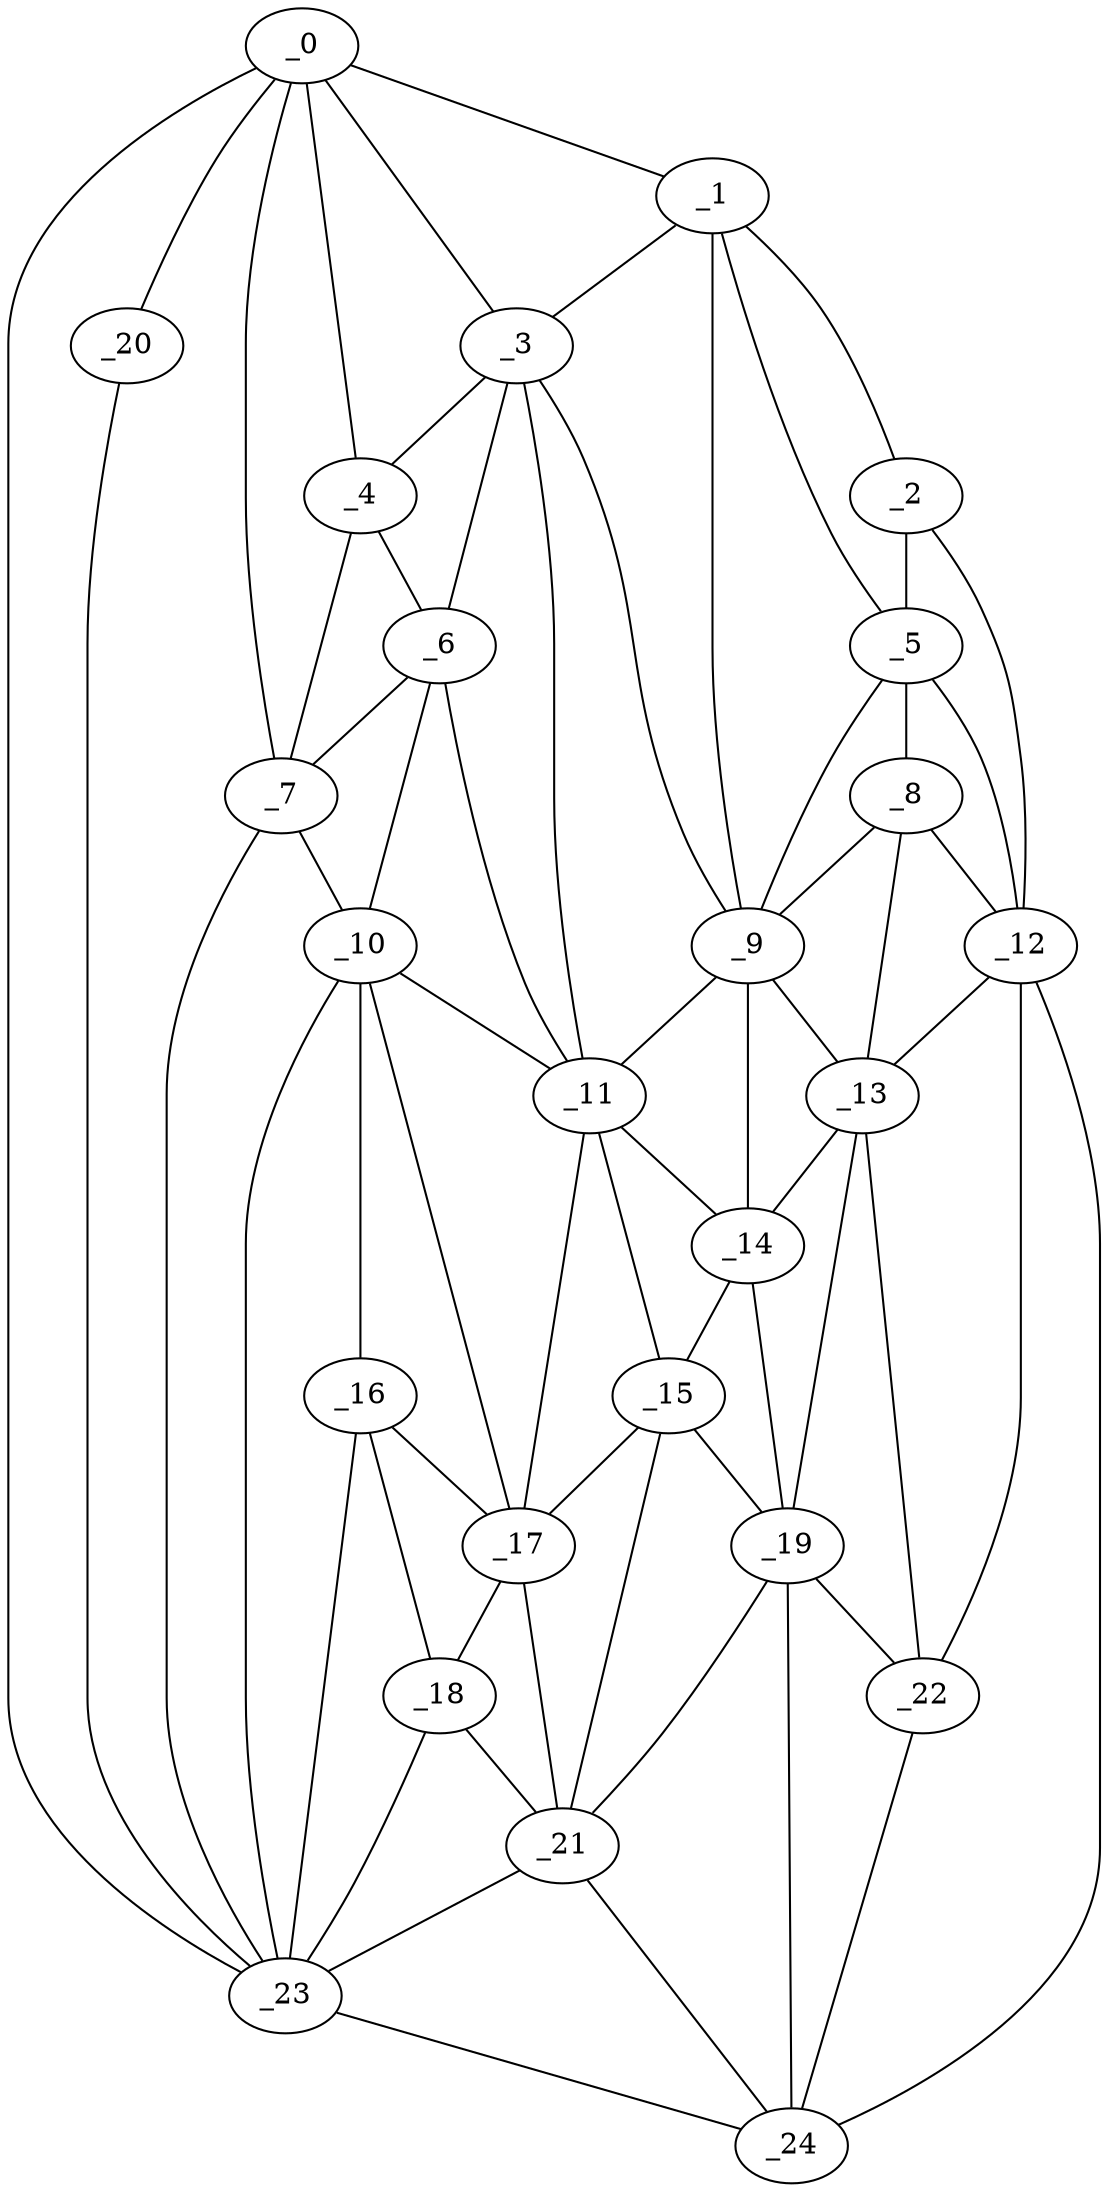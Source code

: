 graph "obj88__165.gxl" {
	_0	 [x=48,
		y=6];
	_1	 [x=48,
		y=99];
	_0 -- _1	 [valence=1];
	_3	 [x=49,
		y=86];
	_0 -- _3	 [valence=1];
	_4	 [x=50,
		y=79];
	_0 -- _4	 [valence=2];
	_7	 [x=57,
		y=72];
	_0 -- _7	 [valence=1];
	_20	 [x=85,
		y=6];
	_0 -- _20	 [valence=1];
	_23	 [x=88,
		y=57];
	_0 -- _23	 [valence=2];
	_2	 [x=48,
		y=106];
	_1 -- _2	 [valence=1];
	_1 -- _3	 [valence=2];
	_5	 [x=55,
		y=109];
	_1 -- _5	 [valence=2];
	_9	 [x=65,
		y=100];
	_1 -- _9	 [valence=1];
	_2 -- _5	 [valence=1];
	_12	 [x=72,
		y=120];
	_2 -- _12	 [valence=1];
	_3 -- _4	 [valence=1];
	_6	 [x=56,
		y=76];
	_3 -- _6	 [valence=2];
	_3 -- _9	 [valence=2];
	_11	 [x=69,
		y=80];
	_3 -- _11	 [valence=2];
	_4 -- _6	 [valence=1];
	_4 -- _7	 [valence=2];
	_8	 [x=64,
		y=106];
	_5 -- _8	 [valence=2];
	_5 -- _9	 [valence=2];
	_5 -- _12	 [valence=2];
	_6 -- _7	 [valence=2];
	_10	 [x=66,
		y=73];
	_6 -- _10	 [valence=2];
	_6 -- _11	 [valence=2];
	_7 -- _10	 [valence=2];
	_7 -- _23	 [valence=2];
	_8 -- _9	 [valence=2];
	_8 -- _12	 [valence=1];
	_13	 [x=74,
		y=106];
	_8 -- _13	 [valence=1];
	_9 -- _11	 [valence=2];
	_9 -- _13	 [valence=2];
	_14	 [x=75,
		y=97];
	_9 -- _14	 [valence=2];
	_10 -- _11	 [valence=2];
	_16	 [x=77,
		y=72];
	_10 -- _16	 [valence=2];
	_17	 [x=77,
		y=75];
	_10 -- _17	 [valence=1];
	_10 -- _23	 [valence=1];
	_11 -- _14	 [valence=2];
	_15	 [x=76,
		y=84];
	_11 -- _15	 [valence=1];
	_11 -- _17	 [valence=2];
	_12 -- _13	 [valence=2];
	_22	 [x=85,
		y=106];
	_12 -- _22	 [valence=1];
	_24	 [x=89,
		y=116];
	_12 -- _24	 [valence=1];
	_13 -- _14	 [valence=2];
	_19	 [x=84,
		y=97];
	_13 -- _19	 [valence=1];
	_13 -- _22	 [valence=2];
	_14 -- _15	 [valence=1];
	_14 -- _19	 [valence=2];
	_15 -- _17	 [valence=2];
	_15 -- _19	 [valence=2];
	_21	 [x=85,
		y=81];
	_15 -- _21	 [valence=1];
	_16 -- _17	 [valence=2];
	_18	 [x=84,
		y=69];
	_16 -- _18	 [valence=1];
	_16 -- _23	 [valence=1];
	_17 -- _18	 [valence=2];
	_17 -- _21	 [valence=1];
	_18 -- _21	 [valence=1];
	_18 -- _23	 [valence=2];
	_19 -- _21	 [valence=2];
	_19 -- _22	 [valence=2];
	_19 -- _24	 [valence=1];
	_20 -- _23	 [valence=1];
	_21 -- _23	 [valence=1];
	_21 -- _24	 [valence=2];
	_22 -- _24	 [valence=1];
	_23 -- _24	 [valence=1];
}
